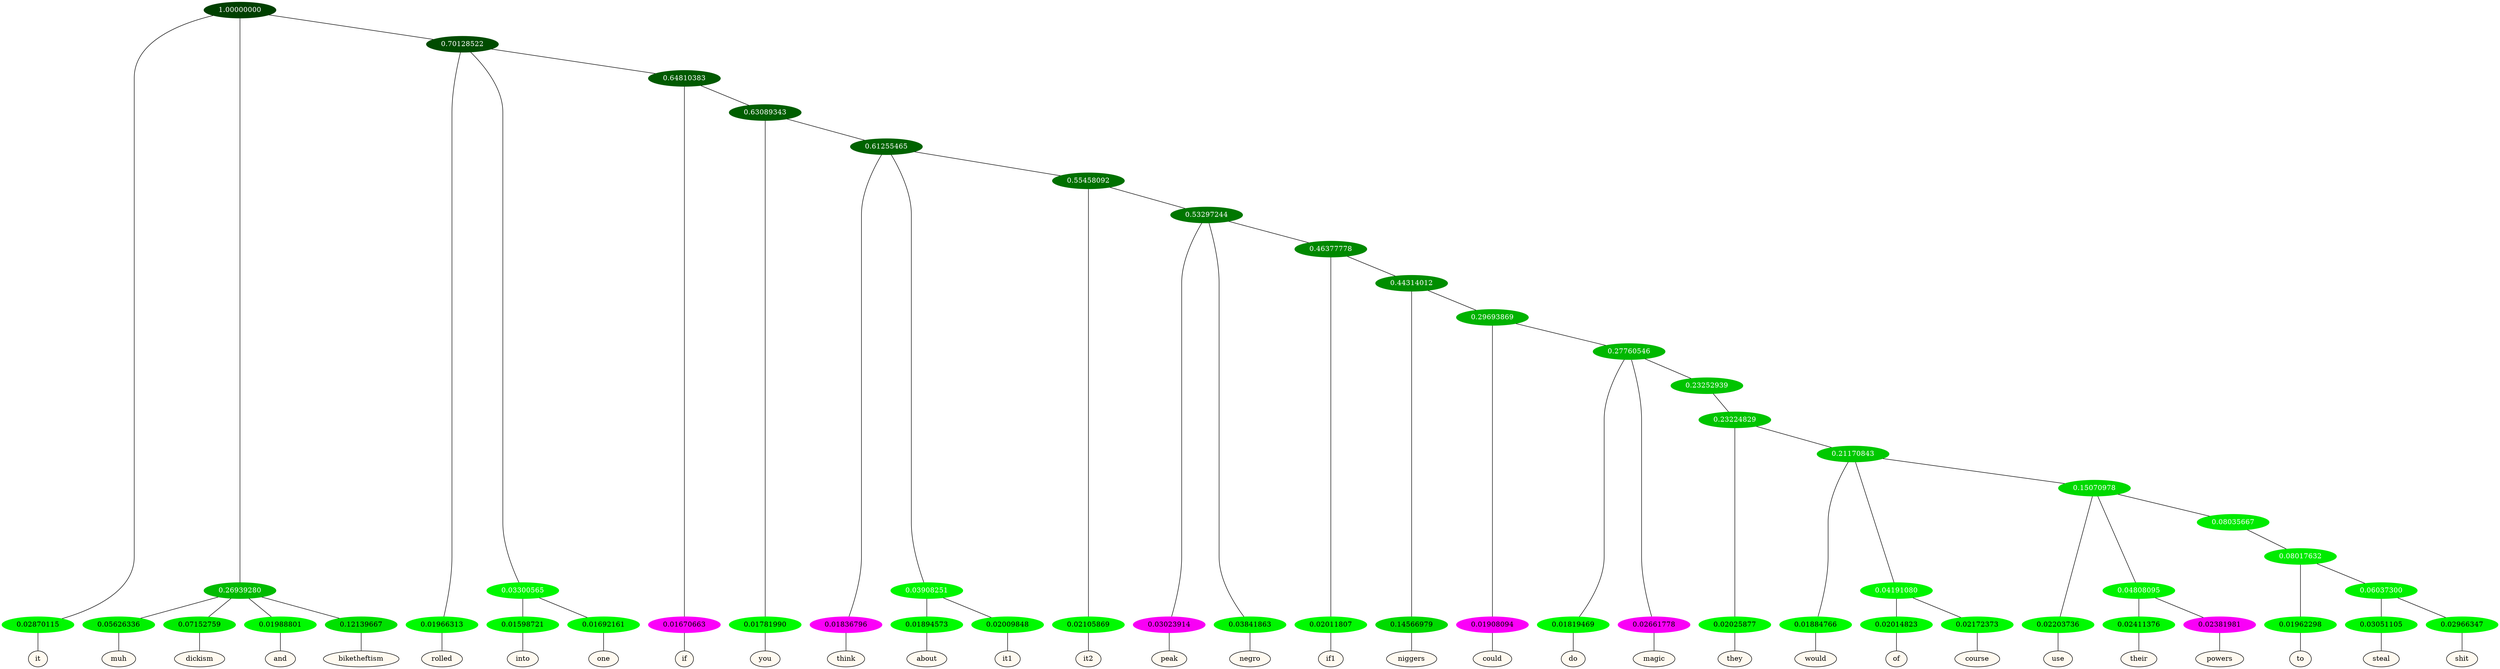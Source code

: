 graph {
	node [format=png height=0.15 nodesep=0.001 ordering=out overlap=prism overlap_scaling=0.01 ranksep=0.001 ratio=0.2 style=filled width=0.15]
	{
		rank=same
		a_w_1 [label=it color=black fillcolor=floralwhite style="filled,solid"]
		a_w_4 [label=muh color=black fillcolor=floralwhite style="filled,solid"]
		a_w_5 [label=dickism color=black fillcolor=floralwhite style="filled,solid"]
		a_w_6 [label=and color=black fillcolor=floralwhite style="filled,solid"]
		a_w_7 [label=biketheftism color=black fillcolor=floralwhite style="filled,solid"]
		a_w_8 [label=rolled color=black fillcolor=floralwhite style="filled,solid"]
		a_w_11 [label=into color=black fillcolor=floralwhite style="filled,solid"]
		a_w_12 [label=one color=black fillcolor=floralwhite style="filled,solid"]
		a_w_13 [label=if color=black fillcolor=floralwhite style="filled,solid"]
		a_w_15 [label=you color=black fillcolor=floralwhite style="filled,solid"]
		a_w_17 [label=think color=black fillcolor=floralwhite style="filled,solid"]
		a_w_20 [label=about color=black fillcolor=floralwhite style="filled,solid"]
		a_w_21 [label=it1 color=black fillcolor=floralwhite style="filled,solid"]
		a_w_22 [label=it2 color=black fillcolor=floralwhite style="filled,solid"]
		a_w_24 [label=peak color=black fillcolor=floralwhite style="filled,solid"]
		a_w_25 [label=negro color=black fillcolor=floralwhite style="filled,solid"]
		a_w_27 [label=if1 color=black fillcolor=floralwhite style="filled,solid"]
		a_w_29 [label=niggers color=black fillcolor=floralwhite style="filled,solid"]
		a_w_31 [label=could color=black fillcolor=floralwhite style="filled,solid"]
		a_w_33 [label=do color=black fillcolor=floralwhite style="filled,solid"]
		a_w_34 [label=magic color=black fillcolor=floralwhite style="filled,solid"]
		a_w_37 [label=they color=black fillcolor=floralwhite style="filled,solid"]
		a_w_39 [label=would color=black fillcolor=floralwhite style="filled,solid"]
		a_w_42 [label=of color=black fillcolor=floralwhite style="filled,solid"]
		a_w_43 [label=course color=black fillcolor=floralwhite style="filled,solid"]
		a_w_44 [label=use color=black fillcolor=floralwhite style="filled,solid"]
		a_w_47 [label=their color=black fillcolor=floralwhite style="filled,solid"]
		a_w_48 [label=powers color=black fillcolor=floralwhite style="filled,solid"]
		a_w_50 [label=to color=black fillcolor=floralwhite style="filled,solid"]
		a_w_52 [label=steal color=black fillcolor=floralwhite style="filled,solid"]
		a_w_53 [label=shit color=black fillcolor=floralwhite style="filled,solid"]
	}
	a_n_1 -- a_w_1
	a_n_4 -- a_w_4
	a_n_5 -- a_w_5
	a_n_6 -- a_w_6
	a_n_7 -- a_w_7
	a_n_8 -- a_w_8
	a_n_11 -- a_w_11
	a_n_12 -- a_w_12
	a_n_13 -- a_w_13
	a_n_15 -- a_w_15
	a_n_17 -- a_w_17
	a_n_20 -- a_w_20
	a_n_21 -- a_w_21
	a_n_22 -- a_w_22
	a_n_24 -- a_w_24
	a_n_25 -- a_w_25
	a_n_27 -- a_w_27
	a_n_29 -- a_w_29
	a_n_31 -- a_w_31
	a_n_33 -- a_w_33
	a_n_34 -- a_w_34
	a_n_37 -- a_w_37
	a_n_39 -- a_w_39
	a_n_42 -- a_w_42
	a_n_43 -- a_w_43
	a_n_44 -- a_w_44
	a_n_47 -- a_w_47
	a_n_48 -- a_w_48
	a_n_50 -- a_w_50
	a_n_52 -- a_w_52
	a_n_53 -- a_w_53
	{
		rank=same
		a_n_1 [label=0.02870115 color="0.334 1.000 0.971" fontcolor=black]
		a_n_4 [label=0.05626336 color="0.334 1.000 0.944" fontcolor=black]
		a_n_5 [label=0.07152759 color="0.334 1.000 0.928" fontcolor=black]
		a_n_6 [label=0.01988801 color="0.334 1.000 0.980" fontcolor=black]
		a_n_7 [label=0.12139667 color="0.334 1.000 0.879" fontcolor=black]
		a_n_8 [label=0.01966313 color="0.334 1.000 0.980" fontcolor=black]
		a_n_11 [label=0.01598721 color="0.334 1.000 0.984" fontcolor=black]
		a_n_12 [label=0.01692161 color="0.334 1.000 0.983" fontcolor=black]
		a_n_13 [label=0.01670663 color="0.835 1.000 0.983" fontcolor=black]
		a_n_15 [label=0.01781990 color="0.334 1.000 0.982" fontcolor=black]
		a_n_17 [label=0.01836796 color="0.835 1.000 0.982" fontcolor=black]
		a_n_20 [label=0.01894573 color="0.334 1.000 0.981" fontcolor=black]
		a_n_21 [label=0.02009848 color="0.334 1.000 0.980" fontcolor=black]
		a_n_22 [label=0.02105869 color="0.334 1.000 0.979" fontcolor=black]
		a_n_24 [label=0.03023914 color="0.835 1.000 0.970" fontcolor=black]
		a_n_25 [label=0.03841863 color="0.334 1.000 0.962" fontcolor=black]
		a_n_27 [label=0.02011807 color="0.334 1.000 0.980" fontcolor=black]
		a_n_29 [label=0.14566979 color="0.334 1.000 0.854" fontcolor=black]
		a_n_31 [label=0.01908094 color="0.835 1.000 0.981" fontcolor=black]
		a_n_33 [label=0.01819469 color="0.334 1.000 0.982" fontcolor=black]
		a_n_34 [label=0.02661778 color="0.835 1.000 0.973" fontcolor=black]
		a_n_37 [label=0.02025877 color="0.334 1.000 0.980" fontcolor=black]
		a_n_39 [label=0.01884766 color="0.334 1.000 0.981" fontcolor=black]
		a_n_42 [label=0.02014823 color="0.334 1.000 0.980" fontcolor=black]
		a_n_43 [label=0.02172373 color="0.334 1.000 0.978" fontcolor=black]
		a_n_44 [label=0.02203736 color="0.334 1.000 0.978" fontcolor=black]
		a_n_47 [label=0.02411376 color="0.334 1.000 0.976" fontcolor=black]
		a_n_48 [label=0.02381981 color="0.835 1.000 0.976" fontcolor=black]
		a_n_50 [label=0.01962298 color="0.334 1.000 0.980" fontcolor=black]
		a_n_52 [label=0.03051105 color="0.334 1.000 0.969" fontcolor=black]
		a_n_53 [label=0.02966347 color="0.334 1.000 0.970" fontcolor=black]
	}
	a_n_0 [label=1.00000000 color="0.334 1.000 0.250" fontcolor=grey99]
	a_n_0 -- a_n_1
	a_n_2 [label=0.26939280 color="0.334 1.000 0.731" fontcolor=grey99]
	a_n_0 -- a_n_2
	a_n_3 [label=0.70128522 color="0.334 1.000 0.299" fontcolor=grey99]
	a_n_0 -- a_n_3
	a_n_2 -- a_n_4
	a_n_2 -- a_n_5
	a_n_2 -- a_n_6
	a_n_2 -- a_n_7
	a_n_3 -- a_n_8
	a_n_9 [label=0.03300565 color="0.334 1.000 0.967" fontcolor=grey99]
	a_n_3 -- a_n_9
	a_n_10 [label=0.64810383 color="0.334 1.000 0.352" fontcolor=grey99]
	a_n_3 -- a_n_10
	a_n_9 -- a_n_11
	a_n_9 -- a_n_12
	a_n_10 -- a_n_13
	a_n_14 [label=0.63089343 color="0.334 1.000 0.369" fontcolor=grey99]
	a_n_10 -- a_n_14
	a_n_14 -- a_n_15
	a_n_16 [label=0.61255465 color="0.334 1.000 0.387" fontcolor=grey99]
	a_n_14 -- a_n_16
	a_n_16 -- a_n_17
	a_n_18 [label=0.03908251 color="0.334 1.000 0.961" fontcolor=grey99]
	a_n_16 -- a_n_18
	a_n_19 [label=0.55458092 color="0.334 1.000 0.445" fontcolor=grey99]
	a_n_16 -- a_n_19
	a_n_18 -- a_n_20
	a_n_18 -- a_n_21
	a_n_19 -- a_n_22
	a_n_23 [label=0.53297244 color="0.334 1.000 0.467" fontcolor=grey99]
	a_n_19 -- a_n_23
	a_n_23 -- a_n_24
	a_n_23 -- a_n_25
	a_n_26 [label=0.46377778 color="0.334 1.000 0.536" fontcolor=grey99]
	a_n_23 -- a_n_26
	a_n_26 -- a_n_27
	a_n_28 [label=0.44314012 color="0.334 1.000 0.557" fontcolor=grey99]
	a_n_26 -- a_n_28
	a_n_28 -- a_n_29
	a_n_30 [label=0.29693869 color="0.334 1.000 0.703" fontcolor=grey99]
	a_n_28 -- a_n_30
	a_n_30 -- a_n_31
	a_n_32 [label=0.27760546 color="0.334 1.000 0.722" fontcolor=grey99]
	a_n_30 -- a_n_32
	a_n_32 -- a_n_33
	a_n_32 -- a_n_34
	a_n_35 [label=0.23252939 color="0.334 1.000 0.767" fontcolor=grey99]
	a_n_32 -- a_n_35
	a_n_36 [label=0.23224829 color="0.334 1.000 0.768" fontcolor=grey99]
	a_n_35 -- a_n_36
	a_n_36 -- a_n_37
	a_n_38 [label=0.21170843 color="0.334 1.000 0.788" fontcolor=grey99]
	a_n_36 -- a_n_38
	a_n_38 -- a_n_39
	a_n_40 [label=0.04191080 color="0.334 1.000 0.958" fontcolor=grey99]
	a_n_38 -- a_n_40
	a_n_41 [label=0.15070978 color="0.334 1.000 0.849" fontcolor=grey99]
	a_n_38 -- a_n_41
	a_n_40 -- a_n_42
	a_n_40 -- a_n_43
	a_n_41 -- a_n_44
	a_n_45 [label=0.04808095 color="0.334 1.000 0.952" fontcolor=grey99]
	a_n_41 -- a_n_45
	a_n_46 [label=0.08035667 color="0.334 1.000 0.920" fontcolor=grey99]
	a_n_41 -- a_n_46
	a_n_45 -- a_n_47
	a_n_45 -- a_n_48
	a_n_49 [label=0.08017632 color="0.334 1.000 0.920" fontcolor=grey99]
	a_n_46 -- a_n_49
	a_n_49 -- a_n_50
	a_n_51 [label=0.06037300 color="0.334 1.000 0.940" fontcolor=grey99]
	a_n_49 -- a_n_51
	a_n_51 -- a_n_52
	a_n_51 -- a_n_53
}
